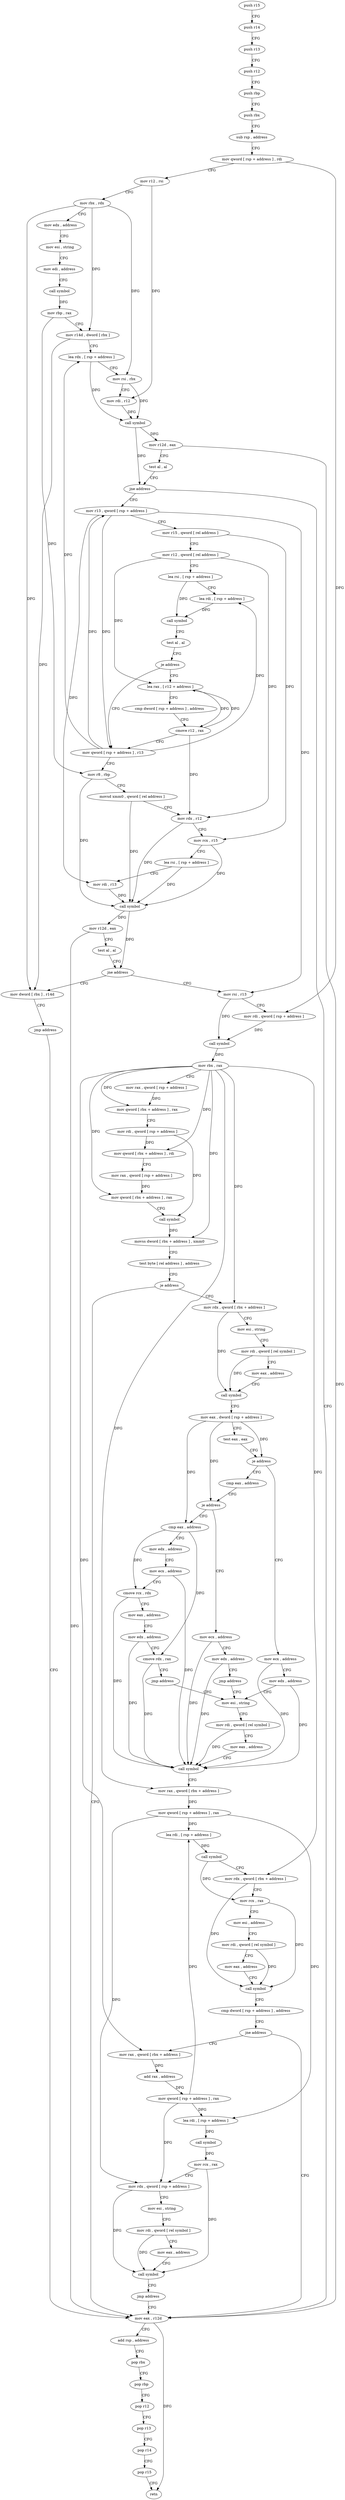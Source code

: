 digraph "func" {
"4251560" [label = "push r15" ]
"4251562" [label = "push r14" ]
"4251564" [label = "push r13" ]
"4251566" [label = "push r12" ]
"4251568" [label = "push rbp" ]
"4251569" [label = "push rbx" ]
"4251570" [label = "sub rsp , address" ]
"4251574" [label = "mov qword [ rsp + address ] , rdi" ]
"4251579" [label = "mov r12 , rsi" ]
"4251582" [label = "mov rbx , rdx" ]
"4251585" [label = "mov edx , address" ]
"4251590" [label = "mov esi , string" ]
"4251595" [label = "mov edi , address" ]
"4251600" [label = "call symbol" ]
"4251605" [label = "mov rbp , rax" ]
"4251608" [label = "mov r14d , dword [ rbx ]" ]
"4251611" [label = "lea rdx , [ rsp + address ]" ]
"4251616" [label = "mov rsi , rbx" ]
"4251619" [label = "mov rdi , r12" ]
"4251622" [label = "call symbol" ]
"4251627" [label = "mov r12d , eax" ]
"4251630" [label = "test al , al" ]
"4251632" [label = "jne address" ]
"4251652" [label = "mov r13 , qword [ rsp + address ]" ]
"4251634" [label = "mov eax , r12d" ]
"4251657" [label = "mov r15 , qword [ rel address ]" ]
"4251664" [label = "mov r12 , qword [ rel address ]" ]
"4251671" [label = "lea rsi , [ rsp + address ]" ]
"4251676" [label = "lea rdi , [ rsp + address ]" ]
"4251681" [label = "call symbol" ]
"4251686" [label = "test al , al" ]
"4251688" [label = "je address" ]
"4251707" [label = "mov qword [ rsp + address ] , r13" ]
"4251690" [label = "lea rax , [ r12 + address ]" ]
"4251637" [label = "add rsp , address" ]
"4251641" [label = "pop rbx" ]
"4251642" [label = "pop rbp" ]
"4251643" [label = "pop r12" ]
"4251645" [label = "pop r13" ]
"4251647" [label = "pop r14" ]
"4251649" [label = "pop r15" ]
"4251651" [label = "retn" ]
"4251712" [label = "mov r8 , rbp" ]
"4251715" [label = "movsd xmm0 , qword [ rel address ]" ]
"4251723" [label = "mov rdx , r12" ]
"4251726" [label = "mov rcx , r15" ]
"4251729" [label = "lea rsi , [ rsp + address ]" ]
"4251734" [label = "mov rdi , r13" ]
"4251737" [label = "call symbol" ]
"4251742" [label = "mov r12d , eax" ]
"4251745" [label = "test al , al" ]
"4251747" [label = "jne address" ]
"4251754" [label = "mov rsi , r13" ]
"4251749" [label = "mov dword [ rbx ] , r14d" ]
"4251698" [label = "cmp dword [ rsp + address ] , address" ]
"4251703" [label = "cmove r12 , rax" ]
"4251757" [label = "mov rdi , qword [ rsp + address ]" ]
"4251762" [label = "call symbol" ]
"4251767" [label = "mov rbx , rax" ]
"4251770" [label = "mov rax , qword [ rsp + address ]" ]
"4251775" [label = "mov qword [ rbx + address ] , rax" ]
"4251779" [label = "mov rdi , qword [ rsp + address ]" ]
"4251784" [label = "mov qword [ rbx + address ] , rdi" ]
"4251788" [label = "mov rax , qword [ rsp + address ]" ]
"4251793" [label = "mov qword [ rbx + address ] , rax" ]
"4251797" [label = "call symbol" ]
"4251802" [label = "movss dword [ rbx + address ] , xmm0" ]
"4251807" [label = "test byte [ rel address ] , address" ]
"4251814" [label = "je address" ]
"4251820" [label = "mov rdx , qword [ rbx + address ]" ]
"4251752" [label = "jmp address" ]
"4251824" [label = "mov esi , string" ]
"4251829" [label = "mov rdi , qword [ rel symbol ]" ]
"4251836" [label = "mov eax , address" ]
"4251841" [label = "call symbol" ]
"4251846" [label = "mov eax , dword [ rsp + address ]" ]
"4251850" [label = "test eax , eax" ]
"4251852" [label = "je address" ]
"4251896" [label = "mov ecx , address" ]
"4251854" [label = "cmp eax , address" ]
"4251901" [label = "mov edx , address" ]
"4251906" [label = "mov esi , string" ]
"4251857" [label = "je address" ]
"4252047" [label = "mov ecx , address" ]
"4251863" [label = "cmp eax , address" ]
"4251987" [label = "mov rax , qword [ rbx + address ]" ]
"4251991" [label = "add rax , address" ]
"4251997" [label = "mov qword [ rsp + address ] , rax" ]
"4252002" [label = "lea rdi , [ rsp + address ]" ]
"4252007" [label = "call symbol" ]
"4252012" [label = "mov rcx , rax" ]
"4252015" [label = "mov rdx , qword [ rsp + address ]" ]
"4252020" [label = "mov esi , string" ]
"4252025" [label = "mov rdi , qword [ rel symbol ]" ]
"4252032" [label = "mov eax , address" ]
"4252037" [label = "call symbol" ]
"4252042" [label = "jmp address" ]
"4252052" [label = "mov edx , address" ]
"4252057" [label = "jmp address" ]
"4251866" [label = "mov edx , address" ]
"4251871" [label = "mov ecx , address" ]
"4251876" [label = "cmove rcx , rdx" ]
"4251880" [label = "mov eax , address" ]
"4251885" [label = "mov edx , address" ]
"4251890" [label = "cmove rdx , rax" ]
"4251894" [label = "jmp address" ]
"4251911" [label = "mov rdi , qword [ rel symbol ]" ]
"4251918" [label = "mov eax , address" ]
"4251923" [label = "call symbol" ]
"4251928" [label = "mov rax , qword [ rbx + address ]" ]
"4251932" [label = "mov qword [ rsp + address ] , rax" ]
"4251937" [label = "lea rdi , [ rsp + address ]" ]
"4251942" [label = "call symbol" ]
"4251947" [label = "mov rdx , qword [ rbx + address ]" ]
"4251951" [label = "mov rcx , rax" ]
"4251954" [label = "mov esi , address" ]
"4251959" [label = "mov rdi , qword [ rel symbol ]" ]
"4251966" [label = "mov eax , address" ]
"4251971" [label = "call symbol" ]
"4251976" [label = "cmp dword [ rsp + address ] , address" ]
"4251981" [label = "jne address" ]
"4251560" -> "4251562" [ label = "CFG" ]
"4251562" -> "4251564" [ label = "CFG" ]
"4251564" -> "4251566" [ label = "CFG" ]
"4251566" -> "4251568" [ label = "CFG" ]
"4251568" -> "4251569" [ label = "CFG" ]
"4251569" -> "4251570" [ label = "CFG" ]
"4251570" -> "4251574" [ label = "CFG" ]
"4251574" -> "4251579" [ label = "CFG" ]
"4251574" -> "4251757" [ label = "DFG" ]
"4251579" -> "4251582" [ label = "CFG" ]
"4251579" -> "4251619" [ label = "DFG" ]
"4251582" -> "4251585" [ label = "CFG" ]
"4251582" -> "4251608" [ label = "DFG" ]
"4251582" -> "4251616" [ label = "DFG" ]
"4251582" -> "4251749" [ label = "DFG" ]
"4251585" -> "4251590" [ label = "CFG" ]
"4251590" -> "4251595" [ label = "CFG" ]
"4251595" -> "4251600" [ label = "CFG" ]
"4251600" -> "4251605" [ label = "DFG" ]
"4251605" -> "4251608" [ label = "CFG" ]
"4251605" -> "4251712" [ label = "DFG" ]
"4251608" -> "4251611" [ label = "CFG" ]
"4251608" -> "4251749" [ label = "DFG" ]
"4251611" -> "4251616" [ label = "CFG" ]
"4251611" -> "4251622" [ label = "DFG" ]
"4251616" -> "4251619" [ label = "CFG" ]
"4251616" -> "4251622" [ label = "DFG" ]
"4251619" -> "4251622" [ label = "DFG" ]
"4251622" -> "4251627" [ label = "DFG" ]
"4251622" -> "4251632" [ label = "DFG" ]
"4251627" -> "4251630" [ label = "CFG" ]
"4251627" -> "4251634" [ label = "DFG" ]
"4251630" -> "4251632" [ label = "CFG" ]
"4251632" -> "4251652" [ label = "CFG" ]
"4251632" -> "4251634" [ label = "CFG" ]
"4251652" -> "4251657" [ label = "CFG" ]
"4251652" -> "4251707" [ label = "DFG" ]
"4251652" -> "4251734" [ label = "DFG" ]
"4251652" -> "4251754" [ label = "DFG" ]
"4251634" -> "4251637" [ label = "CFG" ]
"4251634" -> "4251651" [ label = "DFG" ]
"4251657" -> "4251664" [ label = "CFG" ]
"4251657" -> "4251726" [ label = "DFG" ]
"4251664" -> "4251671" [ label = "CFG" ]
"4251664" -> "4251723" [ label = "DFG" ]
"4251664" -> "4251690" [ label = "DFG" ]
"4251671" -> "4251676" [ label = "CFG" ]
"4251671" -> "4251681" [ label = "DFG" ]
"4251676" -> "4251681" [ label = "DFG" ]
"4251681" -> "4251686" [ label = "CFG" ]
"4251686" -> "4251688" [ label = "CFG" ]
"4251688" -> "4251707" [ label = "CFG" ]
"4251688" -> "4251690" [ label = "CFG" ]
"4251707" -> "4251712" [ label = "CFG" ]
"4251707" -> "4251611" [ label = "DFG" ]
"4251707" -> "4251652" [ label = "DFG" ]
"4251707" -> "4251676" [ label = "DFG" ]
"4251690" -> "4251698" [ label = "CFG" ]
"4251690" -> "4251703" [ label = "DFG" ]
"4251637" -> "4251641" [ label = "CFG" ]
"4251641" -> "4251642" [ label = "CFG" ]
"4251642" -> "4251643" [ label = "CFG" ]
"4251643" -> "4251645" [ label = "CFG" ]
"4251645" -> "4251647" [ label = "CFG" ]
"4251647" -> "4251649" [ label = "CFG" ]
"4251649" -> "4251651" [ label = "CFG" ]
"4251712" -> "4251715" [ label = "CFG" ]
"4251712" -> "4251737" [ label = "DFG" ]
"4251715" -> "4251723" [ label = "CFG" ]
"4251715" -> "4251737" [ label = "DFG" ]
"4251723" -> "4251726" [ label = "CFG" ]
"4251723" -> "4251737" [ label = "DFG" ]
"4251726" -> "4251729" [ label = "CFG" ]
"4251726" -> "4251737" [ label = "DFG" ]
"4251729" -> "4251734" [ label = "CFG" ]
"4251729" -> "4251737" [ label = "DFG" ]
"4251734" -> "4251737" [ label = "DFG" ]
"4251737" -> "4251742" [ label = "DFG" ]
"4251737" -> "4251747" [ label = "DFG" ]
"4251742" -> "4251745" [ label = "CFG" ]
"4251742" -> "4251634" [ label = "DFG" ]
"4251745" -> "4251747" [ label = "CFG" ]
"4251747" -> "4251754" [ label = "CFG" ]
"4251747" -> "4251749" [ label = "CFG" ]
"4251754" -> "4251757" [ label = "CFG" ]
"4251754" -> "4251762" [ label = "DFG" ]
"4251749" -> "4251752" [ label = "CFG" ]
"4251698" -> "4251703" [ label = "CFG" ]
"4251703" -> "4251707" [ label = "CFG" ]
"4251703" -> "4251723" [ label = "DFG" ]
"4251703" -> "4251690" [ label = "DFG" ]
"4251757" -> "4251762" [ label = "DFG" ]
"4251762" -> "4251767" [ label = "DFG" ]
"4251767" -> "4251770" [ label = "CFG" ]
"4251767" -> "4251775" [ label = "DFG" ]
"4251767" -> "4251784" [ label = "DFG" ]
"4251767" -> "4251793" [ label = "DFG" ]
"4251767" -> "4251802" [ label = "DFG" ]
"4251767" -> "4251820" [ label = "DFG" ]
"4251767" -> "4251928" [ label = "DFG" ]
"4251767" -> "4251947" [ label = "DFG" ]
"4251767" -> "4251987" [ label = "DFG" ]
"4251770" -> "4251775" [ label = "DFG" ]
"4251775" -> "4251779" [ label = "CFG" ]
"4251779" -> "4251784" [ label = "DFG" ]
"4251779" -> "4251797" [ label = "DFG" ]
"4251784" -> "4251788" [ label = "CFG" ]
"4251788" -> "4251793" [ label = "DFG" ]
"4251793" -> "4251797" [ label = "CFG" ]
"4251797" -> "4251802" [ label = "DFG" ]
"4251802" -> "4251807" [ label = "CFG" ]
"4251807" -> "4251814" [ label = "CFG" ]
"4251814" -> "4251634" [ label = "CFG" ]
"4251814" -> "4251820" [ label = "CFG" ]
"4251820" -> "4251824" [ label = "CFG" ]
"4251820" -> "4251841" [ label = "DFG" ]
"4251752" -> "4251634" [ label = "CFG" ]
"4251824" -> "4251829" [ label = "CFG" ]
"4251829" -> "4251836" [ label = "CFG" ]
"4251829" -> "4251841" [ label = "DFG" ]
"4251836" -> "4251841" [ label = "CFG" ]
"4251841" -> "4251846" [ label = "CFG" ]
"4251846" -> "4251850" [ label = "CFG" ]
"4251846" -> "4251852" [ label = "DFG" ]
"4251846" -> "4251857" [ label = "DFG" ]
"4251846" -> "4251863" [ label = "DFG" ]
"4251850" -> "4251852" [ label = "CFG" ]
"4251852" -> "4251896" [ label = "CFG" ]
"4251852" -> "4251854" [ label = "CFG" ]
"4251896" -> "4251901" [ label = "CFG" ]
"4251896" -> "4251923" [ label = "DFG" ]
"4251854" -> "4251857" [ label = "CFG" ]
"4251901" -> "4251906" [ label = "CFG" ]
"4251901" -> "4251923" [ label = "DFG" ]
"4251906" -> "4251911" [ label = "CFG" ]
"4251857" -> "4252047" [ label = "CFG" ]
"4251857" -> "4251863" [ label = "CFG" ]
"4252047" -> "4252052" [ label = "CFG" ]
"4252047" -> "4251923" [ label = "DFG" ]
"4251863" -> "4251866" [ label = "CFG" ]
"4251863" -> "4251876" [ label = "DFG" ]
"4251863" -> "4251890" [ label = "DFG" ]
"4251987" -> "4251991" [ label = "DFG" ]
"4251991" -> "4251997" [ label = "DFG" ]
"4251997" -> "4252002" [ label = "DFG" ]
"4251997" -> "4251937" [ label = "DFG" ]
"4251997" -> "4252015" [ label = "DFG" ]
"4252002" -> "4252007" [ label = "DFG" ]
"4252007" -> "4252012" [ label = "DFG" ]
"4252012" -> "4252015" [ label = "CFG" ]
"4252012" -> "4252037" [ label = "DFG" ]
"4252015" -> "4252020" [ label = "CFG" ]
"4252015" -> "4252037" [ label = "DFG" ]
"4252020" -> "4252025" [ label = "CFG" ]
"4252025" -> "4252032" [ label = "CFG" ]
"4252025" -> "4252037" [ label = "DFG" ]
"4252032" -> "4252037" [ label = "CFG" ]
"4252037" -> "4252042" [ label = "CFG" ]
"4252042" -> "4251634" [ label = "CFG" ]
"4252052" -> "4252057" [ label = "CFG" ]
"4252052" -> "4251923" [ label = "DFG" ]
"4252057" -> "4251906" [ label = "CFG" ]
"4251866" -> "4251871" [ label = "CFG" ]
"4251871" -> "4251876" [ label = "CFG" ]
"4251871" -> "4251923" [ label = "DFG" ]
"4251876" -> "4251880" [ label = "CFG" ]
"4251876" -> "4251923" [ label = "DFG" ]
"4251880" -> "4251885" [ label = "CFG" ]
"4251885" -> "4251890" [ label = "CFG" ]
"4251885" -> "4251923" [ label = "DFG" ]
"4251890" -> "4251894" [ label = "CFG" ]
"4251890" -> "4251923" [ label = "DFG" ]
"4251894" -> "4251906" [ label = "CFG" ]
"4251911" -> "4251918" [ label = "CFG" ]
"4251911" -> "4251923" [ label = "DFG" ]
"4251918" -> "4251923" [ label = "CFG" ]
"4251923" -> "4251928" [ label = "CFG" ]
"4251928" -> "4251932" [ label = "DFG" ]
"4251932" -> "4251937" [ label = "DFG" ]
"4251932" -> "4252015" [ label = "DFG" ]
"4251932" -> "4252002" [ label = "DFG" ]
"4251937" -> "4251942" [ label = "DFG" ]
"4251942" -> "4251947" [ label = "CFG" ]
"4251942" -> "4251951" [ label = "DFG" ]
"4251947" -> "4251951" [ label = "CFG" ]
"4251947" -> "4251971" [ label = "DFG" ]
"4251951" -> "4251954" [ label = "CFG" ]
"4251951" -> "4251971" [ label = "DFG" ]
"4251954" -> "4251959" [ label = "CFG" ]
"4251959" -> "4251966" [ label = "CFG" ]
"4251959" -> "4251971" [ label = "DFG" ]
"4251966" -> "4251971" [ label = "CFG" ]
"4251971" -> "4251976" [ label = "CFG" ]
"4251976" -> "4251981" [ label = "CFG" ]
"4251981" -> "4251634" [ label = "CFG" ]
"4251981" -> "4251987" [ label = "CFG" ]
}

